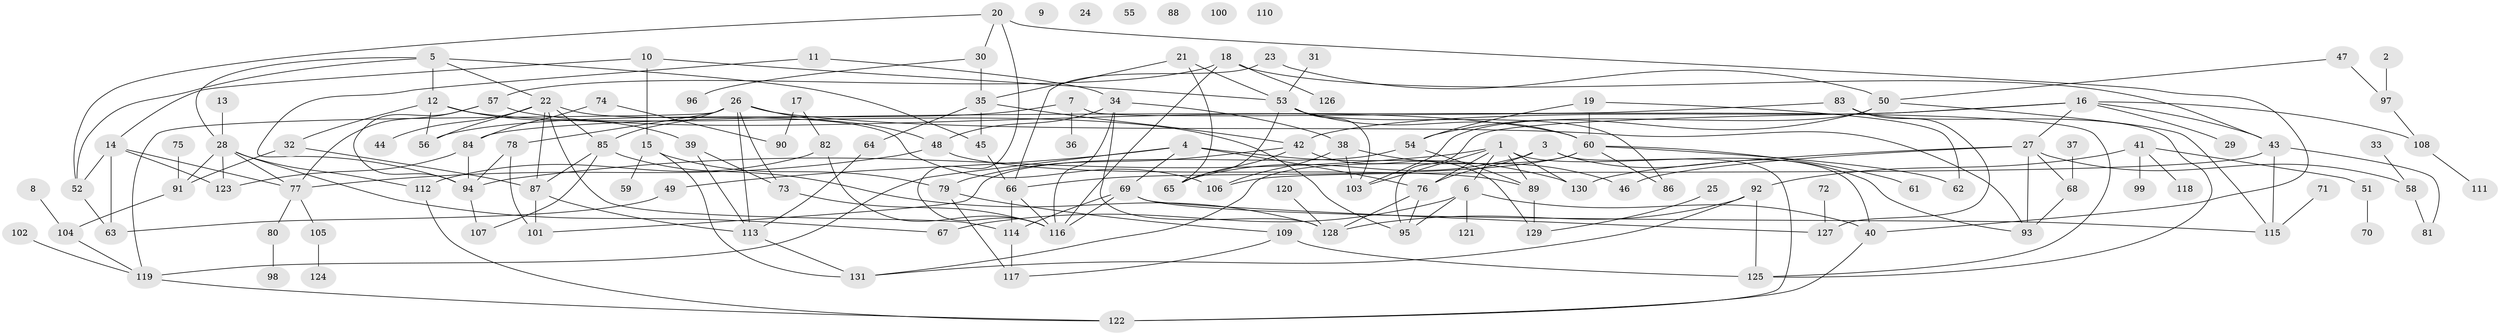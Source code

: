 // coarse degree distribution, {4: 0.12307692307692308, 0: 0.09230769230769231, 5: 0.1076923076923077, 1: 0.24615384615384617, 7: 0.046153846153846156, 3: 0.09230769230769231, 2: 0.18461538461538463, 6: 0.03076923076923077, 10: 0.015384615384615385, 9: 0.03076923076923077, 13: 0.03076923076923077}
// Generated by graph-tools (version 1.1) at 2025/43/03/04/25 21:43:52]
// undirected, 131 vertices, 204 edges
graph export_dot {
graph [start="1"]
  node [color=gray90,style=filled];
  1;
  2;
  3;
  4;
  5;
  6;
  7;
  8;
  9;
  10;
  11;
  12;
  13;
  14;
  15;
  16;
  17;
  18;
  19;
  20;
  21;
  22;
  23;
  24;
  25;
  26;
  27;
  28;
  29;
  30;
  31;
  32;
  33;
  34;
  35;
  36;
  37;
  38;
  39;
  40;
  41;
  42;
  43;
  44;
  45;
  46;
  47;
  48;
  49;
  50;
  51;
  52;
  53;
  54;
  55;
  56;
  57;
  58;
  59;
  60;
  61;
  62;
  63;
  64;
  65;
  66;
  67;
  68;
  69;
  70;
  71;
  72;
  73;
  74;
  75;
  76;
  77;
  78;
  79;
  80;
  81;
  82;
  83;
  84;
  85;
  86;
  87;
  88;
  89;
  90;
  91;
  92;
  93;
  94;
  95;
  96;
  97;
  98;
  99;
  100;
  101;
  102;
  103;
  104;
  105;
  106;
  107;
  108;
  109;
  110;
  111;
  112;
  113;
  114;
  115;
  116;
  117;
  118;
  119;
  120;
  121;
  122;
  123;
  124;
  125;
  126;
  127;
  128;
  129;
  130;
  131;
  1 -- 6;
  1 -- 40;
  1 -- 76;
  1 -- 89;
  1 -- 94;
  1 -- 103;
  1 -- 130;
  2 -- 97;
  3 -- 65;
  3 -- 76;
  3 -- 93;
  3 -- 122;
  4 -- 49;
  4 -- 69;
  4 -- 76;
  4 -- 119;
  4 -- 130;
  5 -- 12;
  5 -- 22;
  5 -- 28;
  5 -- 45;
  5 -- 52;
  6 -- 40;
  6 -- 67;
  6 -- 95;
  6 -- 121;
  7 -- 36;
  7 -- 56;
  7 -- 125;
  8 -- 104;
  10 -- 14;
  10 -- 15;
  10 -- 53;
  11 -- 34;
  11 -- 94;
  12 -- 32;
  12 -- 39;
  12 -- 56;
  12 -- 95;
  13 -- 28;
  14 -- 52;
  14 -- 63;
  14 -- 77;
  14 -- 123;
  15 -- 59;
  15 -- 79;
  15 -- 131;
  16 -- 27;
  16 -- 29;
  16 -- 42;
  16 -- 43;
  16 -- 95;
  16 -- 108;
  17 -- 82;
  17 -- 90;
  18 -- 43;
  18 -- 57;
  18 -- 116;
  18 -- 126;
  19 -- 54;
  19 -- 60;
  19 -- 62;
  20 -- 30;
  20 -- 40;
  20 -- 52;
  20 -- 116;
  21 -- 35;
  21 -- 53;
  21 -- 65;
  22 -- 44;
  22 -- 56;
  22 -- 85;
  22 -- 87;
  22 -- 106;
  22 -- 114;
  23 -- 50;
  23 -- 66;
  25 -- 129;
  26 -- 48;
  26 -- 73;
  26 -- 78;
  26 -- 85;
  26 -- 93;
  26 -- 113;
  26 -- 119;
  27 -- 46;
  27 -- 58;
  27 -- 68;
  27 -- 93;
  27 -- 130;
  28 -- 67;
  28 -- 77;
  28 -- 91;
  28 -- 112;
  28 -- 123;
  30 -- 35;
  30 -- 96;
  31 -- 53;
  32 -- 87;
  32 -- 91;
  33 -- 58;
  34 -- 38;
  34 -- 48;
  34 -- 116;
  34 -- 128;
  35 -- 42;
  35 -- 45;
  35 -- 64;
  37 -- 68;
  38 -- 46;
  38 -- 103;
  38 -- 106;
  39 -- 73;
  39 -- 113;
  40 -- 122;
  41 -- 51;
  41 -- 92;
  41 -- 99;
  41 -- 118;
  42 -- 65;
  42 -- 79;
  42 -- 129;
  43 -- 81;
  43 -- 106;
  43 -- 115;
  45 -- 66;
  47 -- 50;
  47 -- 97;
  48 -- 77;
  48 -- 89;
  49 -- 63;
  50 -- 54;
  50 -- 103;
  50 -- 115;
  51 -- 70;
  52 -- 63;
  53 -- 60;
  53 -- 65;
  53 -- 86;
  53 -- 103;
  54 -- 89;
  54 -- 101;
  57 -- 60;
  57 -- 77;
  57 -- 94;
  58 -- 81;
  60 -- 61;
  60 -- 62;
  60 -- 66;
  60 -- 86;
  60 -- 131;
  64 -- 113;
  66 -- 114;
  66 -- 116;
  68 -- 93;
  69 -- 114;
  69 -- 115;
  69 -- 116;
  69 -- 127;
  71 -- 115;
  72 -- 127;
  73 -- 116;
  74 -- 84;
  74 -- 90;
  75 -- 91;
  76 -- 95;
  76 -- 128;
  77 -- 80;
  77 -- 105;
  78 -- 94;
  78 -- 101;
  79 -- 109;
  79 -- 117;
  80 -- 98;
  82 -- 112;
  82 -- 116;
  83 -- 84;
  83 -- 125;
  83 -- 127;
  84 -- 94;
  84 -- 123;
  85 -- 87;
  85 -- 107;
  85 -- 128;
  87 -- 101;
  87 -- 113;
  89 -- 129;
  91 -- 104;
  92 -- 125;
  92 -- 128;
  92 -- 131;
  94 -- 107;
  97 -- 108;
  102 -- 119;
  104 -- 119;
  105 -- 124;
  108 -- 111;
  109 -- 117;
  109 -- 125;
  112 -- 122;
  113 -- 131;
  114 -- 117;
  119 -- 122;
  120 -- 128;
}
